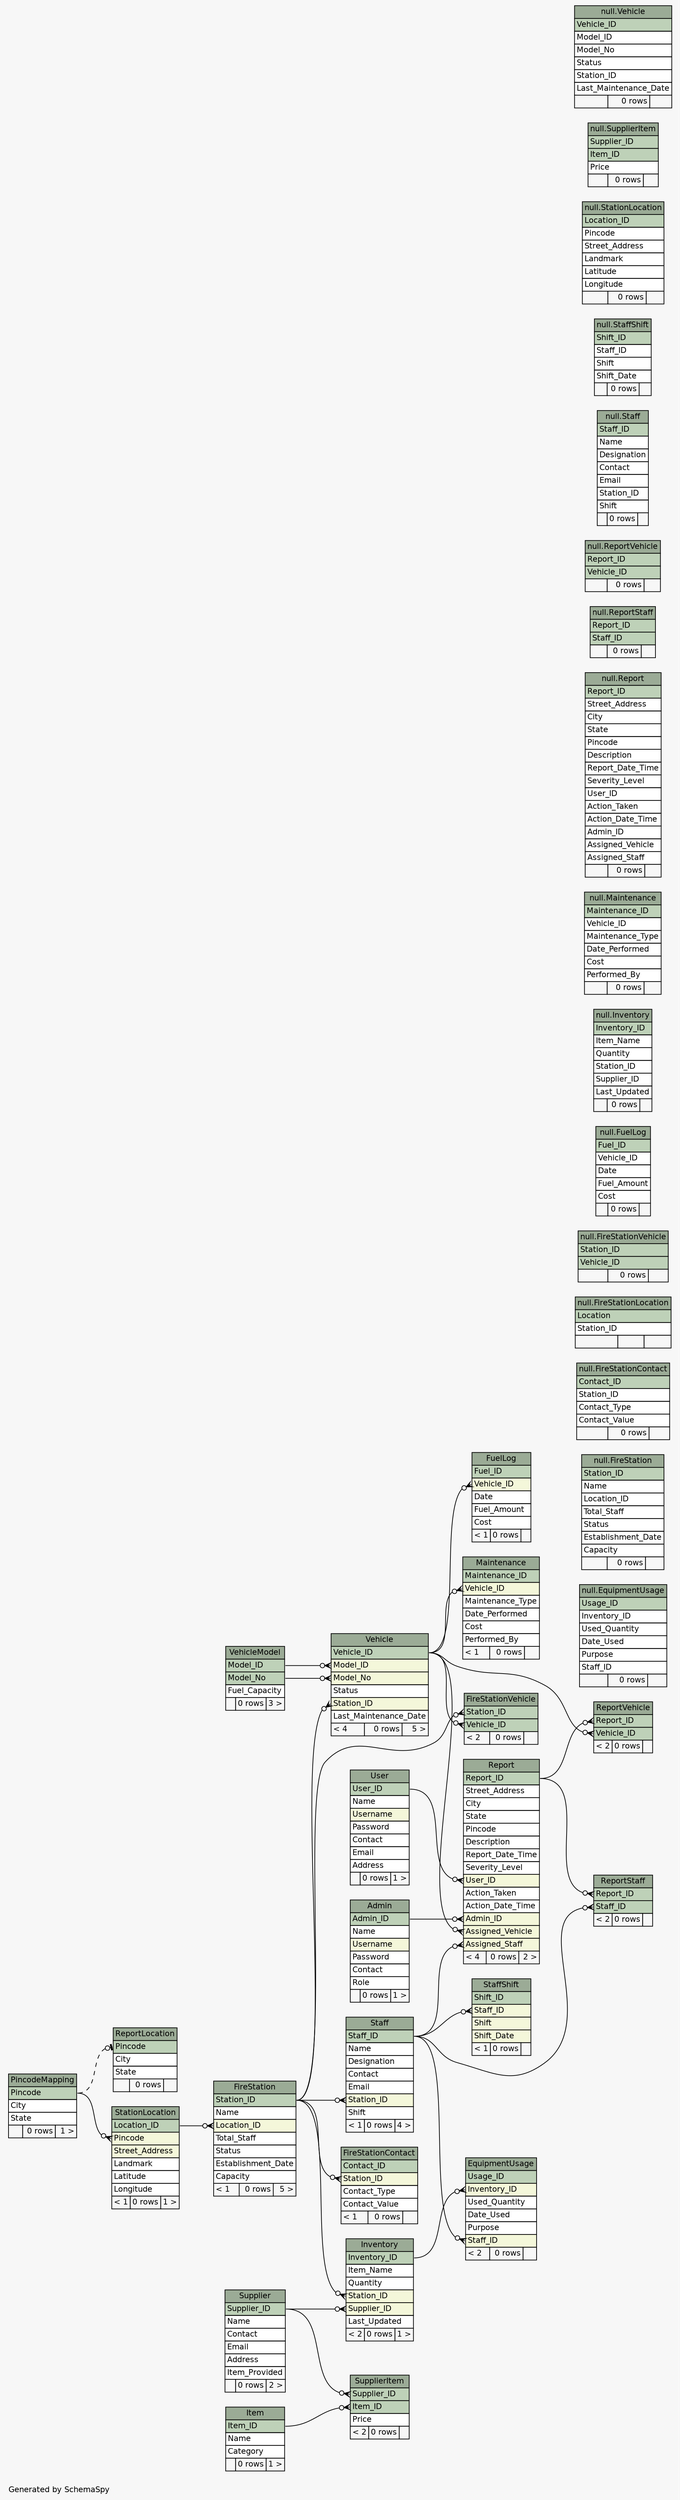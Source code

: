// dot 12.1.0 on Linux 6.13.8-200.fc41.x86_64
// SchemaSpy rev 590
digraph "largeImpliedRelationshipsDiagram" {
  graph [
    rankdir="RL"
    bgcolor="#f7f7f7"
    label="\nGenerated by SchemaSpy"
    labeljust="l"
    nodesep="0.18"
    ranksep="0.46"
    fontname="Helvetica"
    fontsize="11"
  ];
  node [
    fontname="Helvetica"
    fontsize="11"
    shape="plaintext"
  ];
  edge [
    arrowsize="0.8"
  ];
  "Admin" [
    label=<
    <TABLE BORDER="0" CELLBORDER="1" CELLSPACING="0" BGCOLOR="#ffffff">
      <TR><TD COLSPAN="3" BGCOLOR="#9bab96" ALIGN="CENTER">Admin</TD></TR>
      <TR><TD PORT="Admin_ID" COLSPAN="3" BGCOLOR="#bed1b8" ALIGN="LEFT">Admin_ID</TD></TR>
      <TR><TD PORT="Name" COLSPAN="3" ALIGN="LEFT">Name</TD></TR>
      <TR><TD PORT="Username" COLSPAN="3" BGCOLOR="#f4f7da" ALIGN="LEFT">Username</TD></TR>
      <TR><TD PORT="Password" COLSPAN="3" ALIGN="LEFT">Password</TD></TR>
      <TR><TD PORT="Contact" COLSPAN="3" ALIGN="LEFT">Contact</TD></TR>
      <TR><TD PORT="Role" COLSPAN="3" ALIGN="LEFT">Role</TD></TR>
      <TR><TD ALIGN="LEFT" BGCOLOR="#f7f7f7">  </TD><TD ALIGN="RIGHT" BGCOLOR="#f7f7f7">0 rows</TD><TD ALIGN="RIGHT" BGCOLOR="#f7f7f7">1 &gt;</TD></TR>
    </TABLE>>
    URL="tables/Admin.html"
    tooltip="Admin"
  ];
  "null.EquipmentUsage" [
    label=<
    <TABLE BORDER="0" CELLBORDER="1" CELLSPACING="0" BGCOLOR="#ffffff">
      <TR><TD COLSPAN="3" BGCOLOR="#9bab96" ALIGN="CENTER">null.EquipmentUsage</TD></TR>
      <TR><TD PORT="Usage_ID" COLSPAN="3" BGCOLOR="#bed1b8" ALIGN="LEFT">Usage_ID</TD></TR>
      <TR><TD PORT="Inventory_ID" COLSPAN="3" ALIGN="LEFT">Inventory_ID</TD></TR>
      <TR><TD PORT="Used_Quantity" COLSPAN="3" ALIGN="LEFT">Used_Quantity</TD></TR>
      <TR><TD PORT="Date_Used" COLSPAN="3" ALIGN="LEFT">Date_Used</TD></TR>
      <TR><TD PORT="Purpose" COLSPAN="3" ALIGN="LEFT">Purpose</TD></TR>
      <TR><TD PORT="Staff_ID" COLSPAN="3" ALIGN="LEFT">Staff_ID</TD></TR>
      <TR><TD ALIGN="LEFT" BGCOLOR="#f7f7f7">  </TD><TD ALIGN="RIGHT" BGCOLOR="#f7f7f7">0 rows</TD><TD ALIGN="RIGHT" BGCOLOR="#f7f7f7">  </TD></TR>
    </TABLE>>
    URL="tables/../../null/tables/EquipmentUsage.html"
    tooltip="null.EquipmentUsage"
  ];
  "EquipmentUsage" [
    label=<
    <TABLE BORDER="0" CELLBORDER="1" CELLSPACING="0" BGCOLOR="#ffffff">
      <TR><TD COLSPAN="3" BGCOLOR="#9bab96" ALIGN="CENTER">EquipmentUsage</TD></TR>
      <TR><TD PORT="Usage_ID" COLSPAN="3" BGCOLOR="#bed1b8" ALIGN="LEFT">Usage_ID</TD></TR>
      <TR><TD PORT="Inventory_ID" COLSPAN="3" BGCOLOR="#f4f7da" ALIGN="LEFT">Inventory_ID</TD></TR>
      <TR><TD PORT="Used_Quantity" COLSPAN="3" ALIGN="LEFT">Used_Quantity</TD></TR>
      <TR><TD PORT="Date_Used" COLSPAN="3" ALIGN="LEFT">Date_Used</TD></TR>
      <TR><TD PORT="Purpose" COLSPAN="3" ALIGN="LEFT">Purpose</TD></TR>
      <TR><TD PORT="Staff_ID" COLSPAN="3" BGCOLOR="#f4f7da" ALIGN="LEFT">Staff_ID</TD></TR>
      <TR><TD ALIGN="LEFT" BGCOLOR="#f7f7f7">&lt; 2</TD><TD ALIGN="RIGHT" BGCOLOR="#f7f7f7">0 rows</TD><TD ALIGN="RIGHT" BGCOLOR="#f7f7f7">  </TD></TR>
    </TABLE>>
    URL="tables/EquipmentUsage.html"
    tooltip="EquipmentUsage"
  ];
  "null.FireStation" [
    label=<
    <TABLE BORDER="0" CELLBORDER="1" CELLSPACING="0" BGCOLOR="#ffffff">
      <TR><TD COLSPAN="3" BGCOLOR="#9bab96" ALIGN="CENTER">null.FireStation</TD></TR>
      <TR><TD PORT="Station_ID" COLSPAN="3" BGCOLOR="#bed1b8" ALIGN="LEFT">Station_ID</TD></TR>
      <TR><TD PORT="Name" COLSPAN="3" ALIGN="LEFT">Name</TD></TR>
      <TR><TD PORT="Location_ID" COLSPAN="3" ALIGN="LEFT">Location_ID</TD></TR>
      <TR><TD PORT="Total_Staff" COLSPAN="3" ALIGN="LEFT">Total_Staff</TD></TR>
      <TR><TD PORT="Status" COLSPAN="3" ALIGN="LEFT">Status</TD></TR>
      <TR><TD PORT="Establishment_Date" COLSPAN="3" ALIGN="LEFT">Establishment_Date</TD></TR>
      <TR><TD PORT="Capacity" COLSPAN="3" ALIGN="LEFT">Capacity</TD></TR>
      <TR><TD ALIGN="LEFT" BGCOLOR="#f7f7f7">  </TD><TD ALIGN="RIGHT" BGCOLOR="#f7f7f7">0 rows</TD><TD ALIGN="RIGHT" BGCOLOR="#f7f7f7">  </TD></TR>
    </TABLE>>
    URL="tables/../../null/tables/FireStation.html"
    tooltip="null.FireStation"
  ];
  "FireStation" [
    label=<
    <TABLE BORDER="0" CELLBORDER="1" CELLSPACING="0" BGCOLOR="#ffffff">
      <TR><TD COLSPAN="3" BGCOLOR="#9bab96" ALIGN="CENTER">FireStation</TD></TR>
      <TR><TD PORT="Station_ID" COLSPAN="3" BGCOLOR="#bed1b8" ALIGN="LEFT">Station_ID</TD></TR>
      <TR><TD PORT="Name" COLSPAN="3" ALIGN="LEFT">Name</TD></TR>
      <TR><TD PORT="Location_ID" COLSPAN="3" BGCOLOR="#f4f7da" ALIGN="LEFT">Location_ID</TD></TR>
      <TR><TD PORT="Total_Staff" COLSPAN="3" ALIGN="LEFT">Total_Staff</TD></TR>
      <TR><TD PORT="Status" COLSPAN="3" ALIGN="LEFT">Status</TD></TR>
      <TR><TD PORT="Establishment_Date" COLSPAN="3" ALIGN="LEFT">Establishment_Date</TD></TR>
      <TR><TD PORT="Capacity" COLSPAN="3" ALIGN="LEFT">Capacity</TD></TR>
      <TR><TD ALIGN="LEFT" BGCOLOR="#f7f7f7">&lt; 1</TD><TD ALIGN="RIGHT" BGCOLOR="#f7f7f7">0 rows</TD><TD ALIGN="RIGHT" BGCOLOR="#f7f7f7">5 &gt;</TD></TR>
    </TABLE>>
    URL="tables/FireStation.html"
    tooltip="FireStation"
  ];
  "null.FireStationContact" [
    label=<
    <TABLE BORDER="0" CELLBORDER="1" CELLSPACING="0" BGCOLOR="#ffffff">
      <TR><TD COLSPAN="3" BGCOLOR="#9bab96" ALIGN="CENTER">null.FireStationContact</TD></TR>
      <TR><TD PORT="Contact_ID" COLSPAN="3" BGCOLOR="#bed1b8" ALIGN="LEFT">Contact_ID</TD></TR>
      <TR><TD PORT="Station_ID" COLSPAN="3" ALIGN="LEFT">Station_ID</TD></TR>
      <TR><TD PORT="Contact_Type" COLSPAN="3" ALIGN="LEFT">Contact_Type</TD></TR>
      <TR><TD PORT="Contact_Value" COLSPAN="3" ALIGN="LEFT">Contact_Value</TD></TR>
      <TR><TD ALIGN="LEFT" BGCOLOR="#f7f7f7">  </TD><TD ALIGN="RIGHT" BGCOLOR="#f7f7f7">0 rows</TD><TD ALIGN="RIGHT" BGCOLOR="#f7f7f7">  </TD></TR>
    </TABLE>>
    URL="tables/../../null/tables/FireStationContact.html"
    tooltip="null.FireStationContact"
  ];
  "FireStationContact" [
    label=<
    <TABLE BORDER="0" CELLBORDER="1" CELLSPACING="0" BGCOLOR="#ffffff">
      <TR><TD COLSPAN="3" BGCOLOR="#9bab96" ALIGN="CENTER">FireStationContact</TD></TR>
      <TR><TD PORT="Contact_ID" COLSPAN="3" BGCOLOR="#bed1b8" ALIGN="LEFT">Contact_ID</TD></TR>
      <TR><TD PORT="Station_ID" COLSPAN="3" BGCOLOR="#f4f7da" ALIGN="LEFT">Station_ID</TD></TR>
      <TR><TD PORT="Contact_Type" COLSPAN="3" ALIGN="LEFT">Contact_Type</TD></TR>
      <TR><TD PORT="Contact_Value" COLSPAN="3" ALIGN="LEFT">Contact_Value</TD></TR>
      <TR><TD ALIGN="LEFT" BGCOLOR="#f7f7f7">&lt; 1</TD><TD ALIGN="RIGHT" BGCOLOR="#f7f7f7">0 rows</TD><TD ALIGN="RIGHT" BGCOLOR="#f7f7f7">  </TD></TR>
    </TABLE>>
    URL="tables/FireStationContact.html"
    tooltip="FireStationContact"
  ];
  "null.FireStationLocation" [
    label=<
    <TABLE BORDER="0" CELLBORDER="1" CELLSPACING="0" BGCOLOR="#ffffff">
      <TR><TD COLSPAN="3" BGCOLOR="#9bab96" ALIGN="CENTER">null.FireStationLocation</TD></TR>
      <TR><TD PORT="Location" COLSPAN="3" BGCOLOR="#bed1b8" ALIGN="LEFT">Location</TD></TR>
      <TR><TD PORT="Station_ID" COLSPAN="3" ALIGN="LEFT">Station_ID</TD></TR>
      <TR><TD ALIGN="LEFT" BGCOLOR="#f7f7f7">  </TD><TD ALIGN="RIGHT" BGCOLOR="#f7f7f7">  </TD><TD ALIGN="RIGHT" BGCOLOR="#f7f7f7">  </TD></TR>
    </TABLE>>
    URL="tables/../../null/tables/FireStationLocation.html"
    tooltip="null.FireStationLocation"
  ];
  "null.FireStationVehicle" [
    label=<
    <TABLE BORDER="0" CELLBORDER="1" CELLSPACING="0" BGCOLOR="#ffffff">
      <TR><TD COLSPAN="3" BGCOLOR="#9bab96" ALIGN="CENTER">null.FireStationVehicle</TD></TR>
      <TR><TD PORT="Station_ID" COLSPAN="3" BGCOLOR="#bed1b8" ALIGN="LEFT">Station_ID</TD></TR>
      <TR><TD PORT="Vehicle_ID" COLSPAN="3" BGCOLOR="#bed1b8" ALIGN="LEFT">Vehicle_ID</TD></TR>
      <TR><TD ALIGN="LEFT" BGCOLOR="#f7f7f7">  </TD><TD ALIGN="RIGHT" BGCOLOR="#f7f7f7">0 rows</TD><TD ALIGN="RIGHT" BGCOLOR="#f7f7f7">  </TD></TR>
    </TABLE>>
    URL="tables/../../null/tables/FireStationVehicle.html"
    tooltip="null.FireStationVehicle"
  ];
  "FireStationVehicle" [
    label=<
    <TABLE BORDER="0" CELLBORDER="1" CELLSPACING="0" BGCOLOR="#ffffff">
      <TR><TD COLSPAN="3" BGCOLOR="#9bab96" ALIGN="CENTER">FireStationVehicle</TD></TR>
      <TR><TD PORT="Station_ID" COLSPAN="3" BGCOLOR="#bed1b8" ALIGN="LEFT">Station_ID</TD></TR>
      <TR><TD PORT="Vehicle_ID" COLSPAN="3" BGCOLOR="#bed1b8" ALIGN="LEFT">Vehicle_ID</TD></TR>
      <TR><TD ALIGN="LEFT" BGCOLOR="#f7f7f7">&lt; 2</TD><TD ALIGN="RIGHT" BGCOLOR="#f7f7f7">0 rows</TD><TD ALIGN="RIGHT" BGCOLOR="#f7f7f7">  </TD></TR>
    </TABLE>>
    URL="tables/FireStationVehicle.html"
    tooltip="FireStationVehicle"
  ];
  "null.FuelLog" [
    label=<
    <TABLE BORDER="0" CELLBORDER="1" CELLSPACING="0" BGCOLOR="#ffffff">
      <TR><TD COLSPAN="3" BGCOLOR="#9bab96" ALIGN="CENTER">null.FuelLog</TD></TR>
      <TR><TD PORT="Fuel_ID" COLSPAN="3" BGCOLOR="#bed1b8" ALIGN="LEFT">Fuel_ID</TD></TR>
      <TR><TD PORT="Vehicle_ID" COLSPAN="3" ALIGN="LEFT">Vehicle_ID</TD></TR>
      <TR><TD PORT="Date" COLSPAN="3" ALIGN="LEFT">Date</TD></TR>
      <TR><TD PORT="Fuel_Amount" COLSPAN="3" ALIGN="LEFT">Fuel_Amount</TD></TR>
      <TR><TD PORT="Cost" COLSPAN="3" ALIGN="LEFT">Cost</TD></TR>
      <TR><TD ALIGN="LEFT" BGCOLOR="#f7f7f7">  </TD><TD ALIGN="RIGHT" BGCOLOR="#f7f7f7">0 rows</TD><TD ALIGN="RIGHT" BGCOLOR="#f7f7f7">  </TD></TR>
    </TABLE>>
    URL="tables/../../null/tables/FuelLog.html"
    tooltip="null.FuelLog"
  ];
  "FuelLog" [
    label=<
    <TABLE BORDER="0" CELLBORDER="1" CELLSPACING="0" BGCOLOR="#ffffff">
      <TR><TD COLSPAN="3" BGCOLOR="#9bab96" ALIGN="CENTER">FuelLog</TD></TR>
      <TR><TD PORT="Fuel_ID" COLSPAN="3" BGCOLOR="#bed1b8" ALIGN="LEFT">Fuel_ID</TD></TR>
      <TR><TD PORT="Vehicle_ID" COLSPAN="3" BGCOLOR="#f4f7da" ALIGN="LEFT">Vehicle_ID</TD></TR>
      <TR><TD PORT="Date" COLSPAN="3" ALIGN="LEFT">Date</TD></TR>
      <TR><TD PORT="Fuel_Amount" COLSPAN="3" ALIGN="LEFT">Fuel_Amount</TD></TR>
      <TR><TD PORT="Cost" COLSPAN="3" ALIGN="LEFT">Cost</TD></TR>
      <TR><TD ALIGN="LEFT" BGCOLOR="#f7f7f7">&lt; 1</TD><TD ALIGN="RIGHT" BGCOLOR="#f7f7f7">0 rows</TD><TD ALIGN="RIGHT" BGCOLOR="#f7f7f7">  </TD></TR>
    </TABLE>>
    URL="tables/FuelLog.html"
    tooltip="FuelLog"
  ];
  "null.Inventory" [
    label=<
    <TABLE BORDER="0" CELLBORDER="1" CELLSPACING="0" BGCOLOR="#ffffff">
      <TR><TD COLSPAN="3" BGCOLOR="#9bab96" ALIGN="CENTER">null.Inventory</TD></TR>
      <TR><TD PORT="Inventory_ID" COLSPAN="3" BGCOLOR="#bed1b8" ALIGN="LEFT">Inventory_ID</TD></TR>
      <TR><TD PORT="Item_Name" COLSPAN="3" ALIGN="LEFT">Item_Name</TD></TR>
      <TR><TD PORT="Quantity" COLSPAN="3" ALIGN="LEFT">Quantity</TD></TR>
      <TR><TD PORT="Station_ID" COLSPAN="3" ALIGN="LEFT">Station_ID</TD></TR>
      <TR><TD PORT="Supplier_ID" COLSPAN="3" ALIGN="LEFT">Supplier_ID</TD></TR>
      <TR><TD PORT="Last_Updated" COLSPAN="3" ALIGN="LEFT">Last_Updated</TD></TR>
      <TR><TD ALIGN="LEFT" BGCOLOR="#f7f7f7">  </TD><TD ALIGN="RIGHT" BGCOLOR="#f7f7f7">0 rows</TD><TD ALIGN="RIGHT" BGCOLOR="#f7f7f7">  </TD></TR>
    </TABLE>>
    URL="tables/../../null/tables/Inventory.html"
    tooltip="null.Inventory"
  ];
  "Inventory" [
    label=<
    <TABLE BORDER="0" CELLBORDER="1" CELLSPACING="0" BGCOLOR="#ffffff">
      <TR><TD COLSPAN="3" BGCOLOR="#9bab96" ALIGN="CENTER">Inventory</TD></TR>
      <TR><TD PORT="Inventory_ID" COLSPAN="3" BGCOLOR="#bed1b8" ALIGN="LEFT">Inventory_ID</TD></TR>
      <TR><TD PORT="Item_Name" COLSPAN="3" ALIGN="LEFT">Item_Name</TD></TR>
      <TR><TD PORT="Quantity" COLSPAN="3" ALIGN="LEFT">Quantity</TD></TR>
      <TR><TD PORT="Station_ID" COLSPAN="3" BGCOLOR="#f4f7da" ALIGN="LEFT">Station_ID</TD></TR>
      <TR><TD PORT="Supplier_ID" COLSPAN="3" BGCOLOR="#f4f7da" ALIGN="LEFT">Supplier_ID</TD></TR>
      <TR><TD PORT="Last_Updated" COLSPAN="3" ALIGN="LEFT">Last_Updated</TD></TR>
      <TR><TD ALIGN="LEFT" BGCOLOR="#f7f7f7">&lt; 2</TD><TD ALIGN="RIGHT" BGCOLOR="#f7f7f7">0 rows</TD><TD ALIGN="RIGHT" BGCOLOR="#f7f7f7">1 &gt;</TD></TR>
    </TABLE>>
    URL="tables/Inventory.html"
    tooltip="Inventory"
  ];
  "Item" [
    label=<
    <TABLE BORDER="0" CELLBORDER="1" CELLSPACING="0" BGCOLOR="#ffffff">
      <TR><TD COLSPAN="3" BGCOLOR="#9bab96" ALIGN="CENTER">Item</TD></TR>
      <TR><TD PORT="Item_ID" COLSPAN="3" BGCOLOR="#bed1b8" ALIGN="LEFT">Item_ID</TD></TR>
      <TR><TD PORT="Name" COLSPAN="3" ALIGN="LEFT">Name</TD></TR>
      <TR><TD PORT="Category" COLSPAN="3" ALIGN="LEFT">Category</TD></TR>
      <TR><TD ALIGN="LEFT" BGCOLOR="#f7f7f7">  </TD><TD ALIGN="RIGHT" BGCOLOR="#f7f7f7">0 rows</TD><TD ALIGN="RIGHT" BGCOLOR="#f7f7f7">1 &gt;</TD></TR>
    </TABLE>>
    URL="tables/Item.html"
    tooltip="Item"
  ];
  "null.Maintenance" [
    label=<
    <TABLE BORDER="0" CELLBORDER="1" CELLSPACING="0" BGCOLOR="#ffffff">
      <TR><TD COLSPAN="3" BGCOLOR="#9bab96" ALIGN="CENTER">null.Maintenance</TD></TR>
      <TR><TD PORT="Maintenance_ID" COLSPAN="3" BGCOLOR="#bed1b8" ALIGN="LEFT">Maintenance_ID</TD></TR>
      <TR><TD PORT="Vehicle_ID" COLSPAN="3" ALIGN="LEFT">Vehicle_ID</TD></TR>
      <TR><TD PORT="Maintenance_Type" COLSPAN="3" ALIGN="LEFT">Maintenance_Type</TD></TR>
      <TR><TD PORT="Date_Performed" COLSPAN="3" ALIGN="LEFT">Date_Performed</TD></TR>
      <TR><TD PORT="Cost" COLSPAN="3" ALIGN="LEFT">Cost</TD></TR>
      <TR><TD PORT="Performed_By" COLSPAN="3" ALIGN="LEFT">Performed_By</TD></TR>
      <TR><TD ALIGN="LEFT" BGCOLOR="#f7f7f7">  </TD><TD ALIGN="RIGHT" BGCOLOR="#f7f7f7">0 rows</TD><TD ALIGN="RIGHT" BGCOLOR="#f7f7f7">  </TD></TR>
    </TABLE>>
    URL="tables/../../null/tables/Maintenance.html"
    tooltip="null.Maintenance"
  ];
  "Maintenance" [
    label=<
    <TABLE BORDER="0" CELLBORDER="1" CELLSPACING="0" BGCOLOR="#ffffff">
      <TR><TD COLSPAN="3" BGCOLOR="#9bab96" ALIGN="CENTER">Maintenance</TD></TR>
      <TR><TD PORT="Maintenance_ID" COLSPAN="3" BGCOLOR="#bed1b8" ALIGN="LEFT">Maintenance_ID</TD></TR>
      <TR><TD PORT="Vehicle_ID" COLSPAN="3" BGCOLOR="#f4f7da" ALIGN="LEFT">Vehicle_ID</TD></TR>
      <TR><TD PORT="Maintenance_Type" COLSPAN="3" ALIGN="LEFT">Maintenance_Type</TD></TR>
      <TR><TD PORT="Date_Performed" COLSPAN="3" ALIGN="LEFT">Date_Performed</TD></TR>
      <TR><TD PORT="Cost" COLSPAN="3" ALIGN="LEFT">Cost</TD></TR>
      <TR><TD PORT="Performed_By" COLSPAN="3" ALIGN="LEFT">Performed_By</TD></TR>
      <TR><TD ALIGN="LEFT" BGCOLOR="#f7f7f7">&lt; 1</TD><TD ALIGN="RIGHT" BGCOLOR="#f7f7f7">0 rows</TD><TD ALIGN="RIGHT" BGCOLOR="#f7f7f7">  </TD></TR>
    </TABLE>>
    URL="tables/Maintenance.html"
    tooltip="Maintenance"
  ];
  "PincodeMapping" [
    label=<
    <TABLE BORDER="0" CELLBORDER="1" CELLSPACING="0" BGCOLOR="#ffffff">
      <TR><TD COLSPAN="3" BGCOLOR="#9bab96" ALIGN="CENTER">PincodeMapping</TD></TR>
      <TR><TD PORT="Pincode" COLSPAN="3" BGCOLOR="#bed1b8" ALIGN="LEFT">Pincode</TD></TR>
      <TR><TD PORT="City" COLSPAN="3" ALIGN="LEFT">City</TD></TR>
      <TR><TD PORT="State" COLSPAN="3" ALIGN="LEFT">State</TD></TR>
      <TR><TD ALIGN="LEFT" BGCOLOR="#f7f7f7">  </TD><TD ALIGN="RIGHT" BGCOLOR="#f7f7f7">0 rows</TD><TD ALIGN="RIGHT" BGCOLOR="#f7f7f7">1 &gt;</TD></TR>
    </TABLE>>
    URL="tables/PincodeMapping.html"
    tooltip="PincodeMapping"
  ];
  "null.Report" [
    label=<
    <TABLE BORDER="0" CELLBORDER="1" CELLSPACING="0" BGCOLOR="#ffffff">
      <TR><TD COLSPAN="3" BGCOLOR="#9bab96" ALIGN="CENTER">null.Report</TD></TR>
      <TR><TD PORT="Report_ID" COLSPAN="3" BGCOLOR="#bed1b8" ALIGN="LEFT">Report_ID</TD></TR>
      <TR><TD PORT="Street_Address" COLSPAN="3" ALIGN="LEFT">Street_Address</TD></TR>
      <TR><TD PORT="City" COLSPAN="3" ALIGN="LEFT">City</TD></TR>
      <TR><TD PORT="State" COLSPAN="3" ALIGN="LEFT">State</TD></TR>
      <TR><TD PORT="Pincode" COLSPAN="3" ALIGN="LEFT">Pincode</TD></TR>
      <TR><TD PORT="Description" COLSPAN="3" ALIGN="LEFT">Description</TD></TR>
      <TR><TD PORT="Report_Date_Time" COLSPAN="3" ALIGN="LEFT">Report_Date_Time</TD></TR>
      <TR><TD PORT="Severity_Level" COLSPAN="3" ALIGN="LEFT">Severity_Level</TD></TR>
      <TR><TD PORT="User_ID" COLSPAN="3" ALIGN="LEFT">User_ID</TD></TR>
      <TR><TD PORT="Action_Taken" COLSPAN="3" ALIGN="LEFT">Action_Taken</TD></TR>
      <TR><TD PORT="Action_Date_Time" COLSPAN="3" ALIGN="LEFT">Action_Date_Time</TD></TR>
      <TR><TD PORT="Admin_ID" COLSPAN="3" ALIGN="LEFT">Admin_ID</TD></TR>
      <TR><TD PORT="Assigned_Vehicle" COLSPAN="3" ALIGN="LEFT">Assigned_Vehicle</TD></TR>
      <TR><TD PORT="Assigned_Staff" COLSPAN="3" ALIGN="LEFT">Assigned_Staff</TD></TR>
      <TR><TD ALIGN="LEFT" BGCOLOR="#f7f7f7">  </TD><TD ALIGN="RIGHT" BGCOLOR="#f7f7f7">0 rows</TD><TD ALIGN="RIGHT" BGCOLOR="#f7f7f7">  </TD></TR>
    </TABLE>>
    URL="tables/../../null/tables/Report.html"
    tooltip="null.Report"
  ];
  "Report" [
    label=<
    <TABLE BORDER="0" CELLBORDER="1" CELLSPACING="0" BGCOLOR="#ffffff">
      <TR><TD COLSPAN="3" BGCOLOR="#9bab96" ALIGN="CENTER">Report</TD></TR>
      <TR><TD PORT="Report_ID" COLSPAN="3" BGCOLOR="#bed1b8" ALIGN="LEFT">Report_ID</TD></TR>
      <TR><TD PORT="Street_Address" COLSPAN="3" ALIGN="LEFT">Street_Address</TD></TR>
      <TR><TD PORT="City" COLSPAN="3" ALIGN="LEFT">City</TD></TR>
      <TR><TD PORT="State" COLSPAN="3" ALIGN="LEFT">State</TD></TR>
      <TR><TD PORT="Pincode" COLSPAN="3" ALIGN="LEFT">Pincode</TD></TR>
      <TR><TD PORT="Description" COLSPAN="3" ALIGN="LEFT">Description</TD></TR>
      <TR><TD PORT="Report_Date_Time" COLSPAN="3" ALIGN="LEFT">Report_Date_Time</TD></TR>
      <TR><TD PORT="Severity_Level" COLSPAN="3" ALIGN="LEFT">Severity_Level</TD></TR>
      <TR><TD PORT="User_ID" COLSPAN="3" BGCOLOR="#f4f7da" ALIGN="LEFT">User_ID</TD></TR>
      <TR><TD PORT="Action_Taken" COLSPAN="3" ALIGN="LEFT">Action_Taken</TD></TR>
      <TR><TD PORT="Action_Date_Time" COLSPAN="3" ALIGN="LEFT">Action_Date_Time</TD></TR>
      <TR><TD PORT="Admin_ID" COLSPAN="3" BGCOLOR="#f4f7da" ALIGN="LEFT">Admin_ID</TD></TR>
      <TR><TD PORT="Assigned_Vehicle" COLSPAN="3" BGCOLOR="#f4f7da" ALIGN="LEFT">Assigned_Vehicle</TD></TR>
      <TR><TD PORT="Assigned_Staff" COLSPAN="3" BGCOLOR="#f4f7da" ALIGN="LEFT">Assigned_Staff</TD></TR>
      <TR><TD ALIGN="LEFT" BGCOLOR="#f7f7f7">&lt; 4</TD><TD ALIGN="RIGHT" BGCOLOR="#f7f7f7">0 rows</TD><TD ALIGN="RIGHT" BGCOLOR="#f7f7f7">2 &gt;</TD></TR>
    </TABLE>>
    URL="tables/Report.html"
    tooltip="Report"
  ];
  "ReportLocation" [
    label=<
    <TABLE BORDER="0" CELLBORDER="1" CELLSPACING="0" BGCOLOR="#ffffff">
      <TR><TD COLSPAN="3" BGCOLOR="#9bab96" ALIGN="CENTER">ReportLocation</TD></TR>
      <TR><TD PORT="Pincode" COLSPAN="3" BGCOLOR="#bed1b8" ALIGN="LEFT">Pincode</TD></TR>
      <TR><TD PORT="City" COLSPAN="3" ALIGN="LEFT">City</TD></TR>
      <TR><TD PORT="State" COLSPAN="3" ALIGN="LEFT">State</TD></TR>
      <TR><TD ALIGN="LEFT" BGCOLOR="#f7f7f7">  </TD><TD ALIGN="RIGHT" BGCOLOR="#f7f7f7">0 rows</TD><TD ALIGN="RIGHT" BGCOLOR="#f7f7f7">  </TD></TR>
    </TABLE>>
    URL="tables/ReportLocation.html"
    tooltip="ReportLocation"
  ];
  "null.ReportStaff" [
    label=<
    <TABLE BORDER="0" CELLBORDER="1" CELLSPACING="0" BGCOLOR="#ffffff">
      <TR><TD COLSPAN="3" BGCOLOR="#9bab96" ALIGN="CENTER">null.ReportStaff</TD></TR>
      <TR><TD PORT="Report_ID" COLSPAN="3" BGCOLOR="#bed1b8" ALIGN="LEFT">Report_ID</TD></TR>
      <TR><TD PORT="Staff_ID" COLSPAN="3" BGCOLOR="#bed1b8" ALIGN="LEFT">Staff_ID</TD></TR>
      <TR><TD ALIGN="LEFT" BGCOLOR="#f7f7f7">  </TD><TD ALIGN="RIGHT" BGCOLOR="#f7f7f7">0 rows</TD><TD ALIGN="RIGHT" BGCOLOR="#f7f7f7">  </TD></TR>
    </TABLE>>
    URL="tables/../../null/tables/ReportStaff.html"
    tooltip="null.ReportStaff"
  ];
  "ReportStaff" [
    label=<
    <TABLE BORDER="0" CELLBORDER="1" CELLSPACING="0" BGCOLOR="#ffffff">
      <TR><TD COLSPAN="3" BGCOLOR="#9bab96" ALIGN="CENTER">ReportStaff</TD></TR>
      <TR><TD PORT="Report_ID" COLSPAN="3" BGCOLOR="#bed1b8" ALIGN="LEFT">Report_ID</TD></TR>
      <TR><TD PORT="Staff_ID" COLSPAN="3" BGCOLOR="#bed1b8" ALIGN="LEFT">Staff_ID</TD></TR>
      <TR><TD ALIGN="LEFT" BGCOLOR="#f7f7f7">&lt; 2</TD><TD ALIGN="RIGHT" BGCOLOR="#f7f7f7">0 rows</TD><TD ALIGN="RIGHT" BGCOLOR="#f7f7f7">  </TD></TR>
    </TABLE>>
    URL="tables/ReportStaff.html"
    tooltip="ReportStaff"
  ];
  "null.ReportVehicle" [
    label=<
    <TABLE BORDER="0" CELLBORDER="1" CELLSPACING="0" BGCOLOR="#ffffff">
      <TR><TD COLSPAN="3" BGCOLOR="#9bab96" ALIGN="CENTER">null.ReportVehicle</TD></TR>
      <TR><TD PORT="Report_ID" COLSPAN="3" BGCOLOR="#bed1b8" ALIGN="LEFT">Report_ID</TD></TR>
      <TR><TD PORT="Vehicle_ID" COLSPAN="3" BGCOLOR="#bed1b8" ALIGN="LEFT">Vehicle_ID</TD></TR>
      <TR><TD ALIGN="LEFT" BGCOLOR="#f7f7f7">  </TD><TD ALIGN="RIGHT" BGCOLOR="#f7f7f7">0 rows</TD><TD ALIGN="RIGHT" BGCOLOR="#f7f7f7">  </TD></TR>
    </TABLE>>
    URL="tables/../../null/tables/ReportVehicle.html"
    tooltip="null.ReportVehicle"
  ];
  "ReportVehicle" [
    label=<
    <TABLE BORDER="0" CELLBORDER="1" CELLSPACING="0" BGCOLOR="#ffffff">
      <TR><TD COLSPAN="3" BGCOLOR="#9bab96" ALIGN="CENTER">ReportVehicle</TD></TR>
      <TR><TD PORT="Report_ID" COLSPAN="3" BGCOLOR="#bed1b8" ALIGN="LEFT">Report_ID</TD></TR>
      <TR><TD PORT="Vehicle_ID" COLSPAN="3" BGCOLOR="#bed1b8" ALIGN="LEFT">Vehicle_ID</TD></TR>
      <TR><TD ALIGN="LEFT" BGCOLOR="#f7f7f7">&lt; 2</TD><TD ALIGN="RIGHT" BGCOLOR="#f7f7f7">0 rows</TD><TD ALIGN="RIGHT" BGCOLOR="#f7f7f7">  </TD></TR>
    </TABLE>>
    URL="tables/ReportVehicle.html"
    tooltip="ReportVehicle"
  ];
  "null.Staff" [
    label=<
    <TABLE BORDER="0" CELLBORDER="1" CELLSPACING="0" BGCOLOR="#ffffff">
      <TR><TD COLSPAN="3" BGCOLOR="#9bab96" ALIGN="CENTER">null.Staff</TD></TR>
      <TR><TD PORT="Staff_ID" COLSPAN="3" BGCOLOR="#bed1b8" ALIGN="LEFT">Staff_ID</TD></TR>
      <TR><TD PORT="Name" COLSPAN="3" ALIGN="LEFT">Name</TD></TR>
      <TR><TD PORT="Designation" COLSPAN="3" ALIGN="LEFT">Designation</TD></TR>
      <TR><TD PORT="Contact" COLSPAN="3" ALIGN="LEFT">Contact</TD></TR>
      <TR><TD PORT="Email" COLSPAN="3" ALIGN="LEFT">Email</TD></TR>
      <TR><TD PORT="Station_ID" COLSPAN="3" ALIGN="LEFT">Station_ID</TD></TR>
      <TR><TD PORT="Shift" COLSPAN="3" ALIGN="LEFT">Shift</TD></TR>
      <TR><TD ALIGN="LEFT" BGCOLOR="#f7f7f7">  </TD><TD ALIGN="RIGHT" BGCOLOR="#f7f7f7">0 rows</TD><TD ALIGN="RIGHT" BGCOLOR="#f7f7f7">  </TD></TR>
    </TABLE>>
    URL="tables/../../null/tables/Staff.html"
    tooltip="null.Staff"
  ];
  "Staff" [
    label=<
    <TABLE BORDER="0" CELLBORDER="1" CELLSPACING="0" BGCOLOR="#ffffff">
      <TR><TD COLSPAN="3" BGCOLOR="#9bab96" ALIGN="CENTER">Staff</TD></TR>
      <TR><TD PORT="Staff_ID" COLSPAN="3" BGCOLOR="#bed1b8" ALIGN="LEFT">Staff_ID</TD></TR>
      <TR><TD PORT="Name" COLSPAN="3" ALIGN="LEFT">Name</TD></TR>
      <TR><TD PORT="Designation" COLSPAN="3" ALIGN="LEFT">Designation</TD></TR>
      <TR><TD PORT="Contact" COLSPAN="3" ALIGN="LEFT">Contact</TD></TR>
      <TR><TD PORT="Email" COLSPAN="3" ALIGN="LEFT">Email</TD></TR>
      <TR><TD PORT="Station_ID" COLSPAN="3" BGCOLOR="#f4f7da" ALIGN="LEFT">Station_ID</TD></TR>
      <TR><TD PORT="Shift" COLSPAN="3" ALIGN="LEFT">Shift</TD></TR>
      <TR><TD ALIGN="LEFT" BGCOLOR="#f7f7f7">&lt; 1</TD><TD ALIGN="RIGHT" BGCOLOR="#f7f7f7">0 rows</TD><TD ALIGN="RIGHT" BGCOLOR="#f7f7f7">4 &gt;</TD></TR>
    </TABLE>>
    URL="tables/Staff.html"
    tooltip="Staff"
  ];
  "null.StaffShift" [
    label=<
    <TABLE BORDER="0" CELLBORDER="1" CELLSPACING="0" BGCOLOR="#ffffff">
      <TR><TD COLSPAN="3" BGCOLOR="#9bab96" ALIGN="CENTER">null.StaffShift</TD></TR>
      <TR><TD PORT="Shift_ID" COLSPAN="3" BGCOLOR="#bed1b8" ALIGN="LEFT">Shift_ID</TD></TR>
      <TR><TD PORT="Staff_ID" COLSPAN="3" ALIGN="LEFT">Staff_ID</TD></TR>
      <TR><TD PORT="Shift" COLSPAN="3" ALIGN="LEFT">Shift</TD></TR>
      <TR><TD PORT="Shift_Date" COLSPAN="3" ALIGN="LEFT">Shift_Date</TD></TR>
      <TR><TD ALIGN="LEFT" BGCOLOR="#f7f7f7">  </TD><TD ALIGN="RIGHT" BGCOLOR="#f7f7f7">0 rows</TD><TD ALIGN="RIGHT" BGCOLOR="#f7f7f7">  </TD></TR>
    </TABLE>>
    URL="tables/../../null/tables/StaffShift.html"
    tooltip="null.StaffShift"
  ];
  "StaffShift" [
    label=<
    <TABLE BORDER="0" CELLBORDER="1" CELLSPACING="0" BGCOLOR="#ffffff">
      <TR><TD COLSPAN="3" BGCOLOR="#9bab96" ALIGN="CENTER">StaffShift</TD></TR>
      <TR><TD PORT="Shift_ID" COLSPAN="3" BGCOLOR="#bed1b8" ALIGN="LEFT">Shift_ID</TD></TR>
      <TR><TD PORT="Staff_ID" COLSPAN="3" BGCOLOR="#f4f7da" ALIGN="LEFT">Staff_ID</TD></TR>
      <TR><TD PORT="Shift" COLSPAN="3" BGCOLOR="#f4f7da" ALIGN="LEFT">Shift</TD></TR>
      <TR><TD PORT="Shift_Date" COLSPAN="3" BGCOLOR="#f4f7da" ALIGN="LEFT">Shift_Date</TD></TR>
      <TR><TD ALIGN="LEFT" BGCOLOR="#f7f7f7">&lt; 1</TD><TD ALIGN="RIGHT" BGCOLOR="#f7f7f7">0 rows</TD><TD ALIGN="RIGHT" BGCOLOR="#f7f7f7">  </TD></TR>
    </TABLE>>
    URL="tables/StaffShift.html"
    tooltip="StaffShift"
  ];
  "null.StationLocation" [
    label=<
    <TABLE BORDER="0" CELLBORDER="1" CELLSPACING="0" BGCOLOR="#ffffff">
      <TR><TD COLSPAN="3" BGCOLOR="#9bab96" ALIGN="CENTER">null.StationLocation</TD></TR>
      <TR><TD PORT="Location_ID" COLSPAN="3" BGCOLOR="#bed1b8" ALIGN="LEFT">Location_ID</TD></TR>
      <TR><TD PORT="Pincode" COLSPAN="3" ALIGN="LEFT">Pincode</TD></TR>
      <TR><TD PORT="Street_Address" COLSPAN="3" ALIGN="LEFT">Street_Address</TD></TR>
      <TR><TD PORT="Landmark" COLSPAN="3" ALIGN="LEFT">Landmark</TD></TR>
      <TR><TD PORT="Latitude" COLSPAN="3" ALIGN="LEFT">Latitude</TD></TR>
      <TR><TD PORT="Longitude" COLSPAN="3" ALIGN="LEFT">Longitude</TD></TR>
      <TR><TD ALIGN="LEFT" BGCOLOR="#f7f7f7">  </TD><TD ALIGN="RIGHT" BGCOLOR="#f7f7f7">0 rows</TD><TD ALIGN="RIGHT" BGCOLOR="#f7f7f7">  </TD></TR>
    </TABLE>>
    URL="tables/../../null/tables/StationLocation.html"
    tooltip="null.StationLocation"
  ];
  "StationLocation" [
    label=<
    <TABLE BORDER="0" CELLBORDER="1" CELLSPACING="0" BGCOLOR="#ffffff">
      <TR><TD COLSPAN="3" BGCOLOR="#9bab96" ALIGN="CENTER">StationLocation</TD></TR>
      <TR><TD PORT="Location_ID" COLSPAN="3" BGCOLOR="#bed1b8" ALIGN="LEFT">Location_ID</TD></TR>
      <TR><TD PORT="Pincode" COLSPAN="3" BGCOLOR="#f4f7da" ALIGN="LEFT">Pincode</TD></TR>
      <TR><TD PORT="Street_Address" COLSPAN="3" BGCOLOR="#f4f7da" ALIGN="LEFT">Street_Address</TD></TR>
      <TR><TD PORT="Landmark" COLSPAN="3" ALIGN="LEFT">Landmark</TD></TR>
      <TR><TD PORT="Latitude" COLSPAN="3" ALIGN="LEFT">Latitude</TD></TR>
      <TR><TD PORT="Longitude" COLSPAN="3" ALIGN="LEFT">Longitude</TD></TR>
      <TR><TD ALIGN="LEFT" BGCOLOR="#f7f7f7">&lt; 1</TD><TD ALIGN="RIGHT" BGCOLOR="#f7f7f7">0 rows</TD><TD ALIGN="RIGHT" BGCOLOR="#f7f7f7">1 &gt;</TD></TR>
    </TABLE>>
    URL="tables/StationLocation.html"
    tooltip="StationLocation"
  ];
  "Supplier" [
    label=<
    <TABLE BORDER="0" CELLBORDER="1" CELLSPACING="0" BGCOLOR="#ffffff">
      <TR><TD COLSPAN="3" BGCOLOR="#9bab96" ALIGN="CENTER">Supplier</TD></TR>
      <TR><TD PORT="Supplier_ID" COLSPAN="3" BGCOLOR="#bed1b8" ALIGN="LEFT">Supplier_ID</TD></TR>
      <TR><TD PORT="Name" COLSPAN="3" ALIGN="LEFT">Name</TD></TR>
      <TR><TD PORT="Contact" COLSPAN="3" ALIGN="LEFT">Contact</TD></TR>
      <TR><TD PORT="Email" COLSPAN="3" ALIGN="LEFT">Email</TD></TR>
      <TR><TD PORT="Address" COLSPAN="3" ALIGN="LEFT">Address</TD></TR>
      <TR><TD PORT="Item_Provided" COLSPAN="3" ALIGN="LEFT">Item_Provided</TD></TR>
      <TR><TD ALIGN="LEFT" BGCOLOR="#f7f7f7">  </TD><TD ALIGN="RIGHT" BGCOLOR="#f7f7f7">0 rows</TD><TD ALIGN="RIGHT" BGCOLOR="#f7f7f7">2 &gt;</TD></TR>
    </TABLE>>
    URL="tables/Supplier.html"
    tooltip="Supplier"
  ];
  "null.SupplierItem" [
    label=<
    <TABLE BORDER="0" CELLBORDER="1" CELLSPACING="0" BGCOLOR="#ffffff">
      <TR><TD COLSPAN="3" BGCOLOR="#9bab96" ALIGN="CENTER">null.SupplierItem</TD></TR>
      <TR><TD PORT="Supplier_ID" COLSPAN="3" BGCOLOR="#bed1b8" ALIGN="LEFT">Supplier_ID</TD></TR>
      <TR><TD PORT="Item_ID" COLSPAN="3" BGCOLOR="#bed1b8" ALIGN="LEFT">Item_ID</TD></TR>
      <TR><TD PORT="Price" COLSPAN="3" ALIGN="LEFT">Price</TD></TR>
      <TR><TD ALIGN="LEFT" BGCOLOR="#f7f7f7">  </TD><TD ALIGN="RIGHT" BGCOLOR="#f7f7f7">0 rows</TD><TD ALIGN="RIGHT" BGCOLOR="#f7f7f7">  </TD></TR>
    </TABLE>>
    URL="tables/../../null/tables/SupplierItem.html"
    tooltip="null.SupplierItem"
  ];
  "SupplierItem" [
    label=<
    <TABLE BORDER="0" CELLBORDER="1" CELLSPACING="0" BGCOLOR="#ffffff">
      <TR><TD COLSPAN="3" BGCOLOR="#9bab96" ALIGN="CENTER">SupplierItem</TD></TR>
      <TR><TD PORT="Supplier_ID" COLSPAN="3" BGCOLOR="#bed1b8" ALIGN="LEFT">Supplier_ID</TD></TR>
      <TR><TD PORT="Item_ID" COLSPAN="3" BGCOLOR="#bed1b8" ALIGN="LEFT">Item_ID</TD></TR>
      <TR><TD PORT="Price" COLSPAN="3" ALIGN="LEFT">Price</TD></TR>
      <TR><TD ALIGN="LEFT" BGCOLOR="#f7f7f7">&lt; 2</TD><TD ALIGN="RIGHT" BGCOLOR="#f7f7f7">0 rows</TD><TD ALIGN="RIGHT" BGCOLOR="#f7f7f7">  </TD></TR>
    </TABLE>>
    URL="tables/SupplierItem.html"
    tooltip="SupplierItem"
  ];
  "User" [
    label=<
    <TABLE BORDER="0" CELLBORDER="1" CELLSPACING="0" BGCOLOR="#ffffff">
      <TR><TD COLSPAN="3" BGCOLOR="#9bab96" ALIGN="CENTER">User</TD></TR>
      <TR><TD PORT="User_ID" COLSPAN="3" BGCOLOR="#bed1b8" ALIGN="LEFT">User_ID</TD></TR>
      <TR><TD PORT="Name" COLSPAN="3" ALIGN="LEFT">Name</TD></TR>
      <TR><TD PORT="Username" COLSPAN="3" BGCOLOR="#f4f7da" ALIGN="LEFT">Username</TD></TR>
      <TR><TD PORT="Password" COLSPAN="3" ALIGN="LEFT">Password</TD></TR>
      <TR><TD PORT="Contact" COLSPAN="3" ALIGN="LEFT">Contact</TD></TR>
      <TR><TD PORT="Email" COLSPAN="3" ALIGN="LEFT">Email</TD></TR>
      <TR><TD PORT="Address" COLSPAN="3" ALIGN="LEFT">Address</TD></TR>
      <TR><TD ALIGN="LEFT" BGCOLOR="#f7f7f7">  </TD><TD ALIGN="RIGHT" BGCOLOR="#f7f7f7">0 rows</TD><TD ALIGN="RIGHT" BGCOLOR="#f7f7f7">1 &gt;</TD></TR>
    </TABLE>>
    URL="tables/User.html"
    tooltip="User"
  ];
  "null.Vehicle" [
    label=<
    <TABLE BORDER="0" CELLBORDER="1" CELLSPACING="0" BGCOLOR="#ffffff">
      <TR><TD COLSPAN="3" BGCOLOR="#9bab96" ALIGN="CENTER">null.Vehicle</TD></TR>
      <TR><TD PORT="Vehicle_ID" COLSPAN="3" BGCOLOR="#bed1b8" ALIGN="LEFT">Vehicle_ID</TD></TR>
      <TR><TD PORT="Model_ID" COLSPAN="3" ALIGN="LEFT">Model_ID</TD></TR>
      <TR><TD PORT="Model_No" COLSPAN="3" ALIGN="LEFT">Model_No</TD></TR>
      <TR><TD PORT="Status" COLSPAN="3" ALIGN="LEFT">Status</TD></TR>
      <TR><TD PORT="Station_ID" COLSPAN="3" ALIGN="LEFT">Station_ID</TD></TR>
      <TR><TD PORT="Last_Maintenance_Date" COLSPAN="3" ALIGN="LEFT">Last_Maintenance_Date</TD></TR>
      <TR><TD ALIGN="LEFT" BGCOLOR="#f7f7f7">  </TD><TD ALIGN="RIGHT" BGCOLOR="#f7f7f7">0 rows</TD><TD ALIGN="RIGHT" BGCOLOR="#f7f7f7">  </TD></TR>
    </TABLE>>
    URL="tables/../../null/tables/Vehicle.html"
    tooltip="null.Vehicle"
  ];
  "Vehicle" [
    label=<
    <TABLE BORDER="0" CELLBORDER="1" CELLSPACING="0" BGCOLOR="#ffffff">
      <TR><TD COLSPAN="3" BGCOLOR="#9bab96" ALIGN="CENTER">Vehicle</TD></TR>
      <TR><TD PORT="Vehicle_ID" COLSPAN="3" BGCOLOR="#bed1b8" ALIGN="LEFT">Vehicle_ID</TD></TR>
      <TR><TD PORT="Model_ID" COLSPAN="3" BGCOLOR="#f4f7da" ALIGN="LEFT">Model_ID</TD></TR>
      <TR><TD PORT="Model_No" COLSPAN="3" BGCOLOR="#f4f7da" ALIGN="LEFT">Model_No</TD></TR>
      <TR><TD PORT="Status" COLSPAN="3" ALIGN="LEFT">Status</TD></TR>
      <TR><TD PORT="Station_ID" COLSPAN="3" BGCOLOR="#f4f7da" ALIGN="LEFT">Station_ID</TD></TR>
      <TR><TD PORT="Last_Maintenance_Date" COLSPAN="3" ALIGN="LEFT">Last_Maintenance_Date</TD></TR>
      <TR><TD ALIGN="LEFT" BGCOLOR="#f7f7f7">&lt; 4</TD><TD ALIGN="RIGHT" BGCOLOR="#f7f7f7">0 rows</TD><TD ALIGN="RIGHT" BGCOLOR="#f7f7f7">5 &gt;</TD></TR>
    </TABLE>>
    URL="tables/Vehicle.html"
    tooltip="Vehicle"
  ];
  "VehicleModel" [
    label=<
    <TABLE BORDER="0" CELLBORDER="1" CELLSPACING="0" BGCOLOR="#ffffff">
      <TR><TD COLSPAN="3" BGCOLOR="#9bab96" ALIGN="CENTER">VehicleModel</TD></TR>
      <TR><TD PORT="Model_ID" COLSPAN="3" BGCOLOR="#bed1b8" ALIGN="LEFT">Model_ID</TD></TR>
      <TR><TD PORT="Model_No" COLSPAN="3" BGCOLOR="#bed1b8" ALIGN="LEFT">Model_No</TD></TR>
      <TR><TD PORT="Fuel_Capacity" COLSPAN="3" ALIGN="LEFT">Fuel_Capacity</TD></TR>
      <TR><TD ALIGN="LEFT" BGCOLOR="#f7f7f7">  </TD><TD ALIGN="RIGHT" BGCOLOR="#f7f7f7">0 rows</TD><TD ALIGN="RIGHT" BGCOLOR="#f7f7f7">3 &gt;</TD></TR>
    </TABLE>>
    URL="tables/VehicleModel.html"
    tooltip="VehicleModel"
  ];
  "EquipmentUsage":"Inventory_ID":w -> "Inventory":"Inventory_ID":e [arrowhead=none dir=back arrowtail=crowodot];
  "EquipmentUsage":"Staff_ID":w -> "Staff":"Staff_ID":e [arrowhead=none dir=back arrowtail=crowodot];
  "FireStation":"Location_ID":w -> "StationLocation":"Location_ID":e [arrowhead=none dir=back arrowtail=crowodot];
  "FireStationContact":"Station_ID":w -> "FireStation":"Station_ID":e [arrowhead=none dir=back arrowtail=crowodot];
  "FireStationVehicle":"Station_ID":w -> "FireStation":"Station_ID":e [arrowhead=none dir=back arrowtail=crowodot];
  "FireStationVehicle":"Vehicle_ID":w -> "Vehicle":"Vehicle_ID":e [arrowhead=none dir=back arrowtail=crowodot];
  "FuelLog":"Vehicle_ID":w -> "Vehicle":"Vehicle_ID":e [arrowhead=none dir=back arrowtail=crowodot];
  "Inventory":"Station_ID":w -> "FireStation":"Station_ID":e [arrowhead=none dir=back arrowtail=crowodot];
  "Inventory":"Supplier_ID":w -> "Supplier":"Supplier_ID":e [arrowhead=none dir=back arrowtail=crowodot];
  "Maintenance":"Vehicle_ID":w -> "Vehicle":"Vehicle_ID":e [arrowhead=none dir=back arrowtail=crowodot];
  "Report":"Admin_ID":w -> "Admin":"Admin_ID":e [arrowhead=none dir=back arrowtail=crowodot];
  "Report":"Assigned_Staff":w -> "Staff":"Staff_ID":e [arrowhead=none dir=back arrowtail=crowodot];
  "Report":"Assigned_Vehicle":w -> "Vehicle":"Vehicle_ID":e [arrowhead=none dir=back arrowtail=crowodot];
  "Report":"User_ID":w -> "User":"User_ID":e [arrowhead=none dir=back arrowtail=crowodot];
  "ReportLocation":"Pincode":w -> "PincodeMapping":"Pincode":e [arrowhead=none dir=back arrowtail=teeodot style=dashed];
  "ReportStaff":"Report_ID":w -> "Report":"Report_ID":e [arrowhead=none dir=back arrowtail=crowodot];
  "ReportStaff":"Staff_ID":w -> "Staff":"Staff_ID":e [arrowhead=none dir=back arrowtail=crowodot];
  "ReportVehicle":"Report_ID":w -> "Report":"Report_ID":e [arrowhead=none dir=back arrowtail=crowodot];
  "ReportVehicle":"Vehicle_ID":w -> "Vehicle":"Vehicle_ID":e [arrowhead=none dir=back arrowtail=crowodot];
  "Staff":"Station_ID":w -> "FireStation":"Station_ID":e [arrowhead=none dir=back arrowtail=crowodot];
  "StaffShift":"Staff_ID":w -> "Staff":"Staff_ID":e [arrowhead=none dir=back arrowtail=crowodot];
  "StationLocation":"Pincode":w -> "PincodeMapping":"Pincode":e [arrowhead=none dir=back arrowtail=crowodot];
  "SupplierItem":"Item_ID":w -> "Item":"Item_ID":e [arrowhead=none dir=back arrowtail=crowodot];
  "SupplierItem":"Supplier_ID":w -> "Supplier":"Supplier_ID":e [arrowhead=none dir=back arrowtail=crowodot];
  "Vehicle":"Model_ID":w -> "VehicleModel":"Model_ID":e [arrowhead=none dir=back arrowtail=crowodot];
  "Vehicle":"Model_No":w -> "VehicleModel":"Model_No":e [arrowhead=none dir=back arrowtail=crowodot];
  "Vehicle":"Station_ID":w -> "FireStation":"Station_ID":e [arrowhead=none dir=back arrowtail=crowodot];
}
